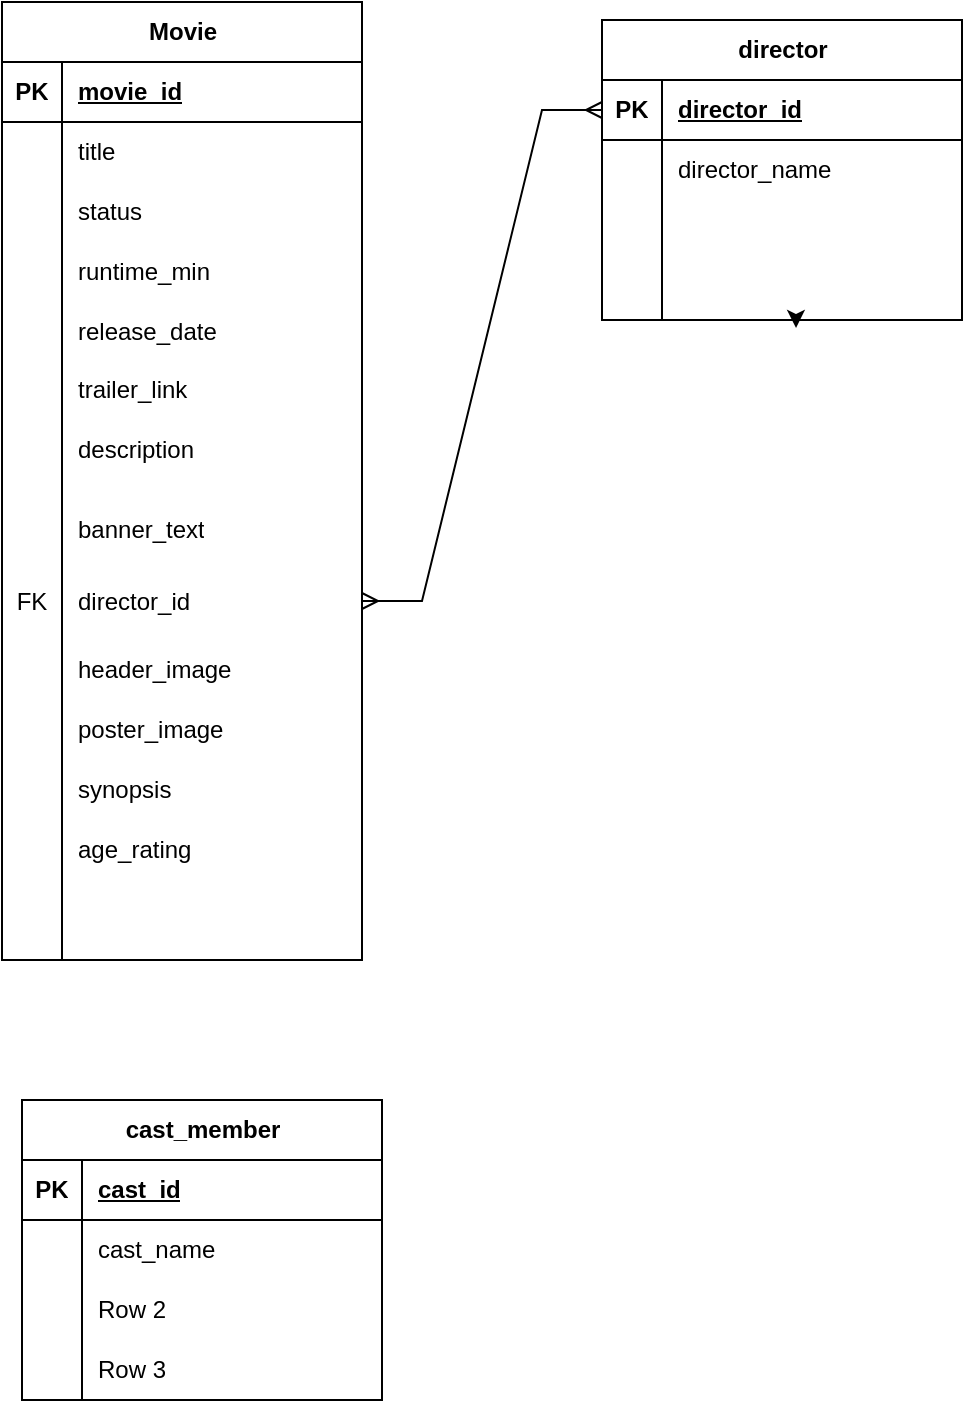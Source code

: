 <mxfile version="24.7.7">
  <diagram name="Page-1" id="3C6jvceDVrscI2OtyOyp">
    <mxGraphModel dx="695" dy="920" grid="1" gridSize="10" guides="1" tooltips="1" connect="1" arrows="1" fold="1" page="1" pageScale="1" pageWidth="827" pageHeight="1169" math="0" shadow="0">
      <root>
        <mxCell id="0" />
        <mxCell id="1" parent="0" />
        <mxCell id="c1Z_q0Zl1crVrE_Jpr1B-1" value="Movie" style="shape=table;startSize=30;container=1;collapsible=1;childLayout=tableLayout;fixedRows=1;rowLines=0;fontStyle=1;align=center;resizeLast=1;html=1;" vertex="1" parent="1">
          <mxGeometry x="80" y="141" width="180" height="479" as="geometry">
            <mxRectangle x="80" y="141" width="70" height="30" as="alternateBounds" />
          </mxGeometry>
        </mxCell>
        <mxCell id="c1Z_q0Zl1crVrE_Jpr1B-2" value="" style="shape=tableRow;horizontal=0;startSize=0;swimlaneHead=0;swimlaneBody=0;fillColor=none;collapsible=0;dropTarget=0;points=[[0,0.5],[1,0.5]];portConstraint=eastwest;top=0;left=0;right=0;bottom=1;" vertex="1" parent="c1Z_q0Zl1crVrE_Jpr1B-1">
          <mxGeometry y="30" width="180" height="30" as="geometry" />
        </mxCell>
        <mxCell id="c1Z_q0Zl1crVrE_Jpr1B-3" value="PK" style="shape=partialRectangle;connectable=0;fillColor=none;top=0;left=0;bottom=0;right=0;fontStyle=1;overflow=hidden;whiteSpace=wrap;html=1;" vertex="1" parent="c1Z_q0Zl1crVrE_Jpr1B-2">
          <mxGeometry width="30" height="30" as="geometry">
            <mxRectangle width="30" height="30" as="alternateBounds" />
          </mxGeometry>
        </mxCell>
        <mxCell id="c1Z_q0Zl1crVrE_Jpr1B-4" value="movie_id" style="shape=partialRectangle;connectable=0;fillColor=none;top=0;left=0;bottom=0;right=0;align=left;spacingLeft=6;fontStyle=5;overflow=hidden;whiteSpace=wrap;html=1;" vertex="1" parent="c1Z_q0Zl1crVrE_Jpr1B-2">
          <mxGeometry x="30" width="150" height="30" as="geometry">
            <mxRectangle width="150" height="30" as="alternateBounds" />
          </mxGeometry>
        </mxCell>
        <mxCell id="c1Z_q0Zl1crVrE_Jpr1B-5" value="" style="shape=tableRow;horizontal=0;startSize=0;swimlaneHead=0;swimlaneBody=0;fillColor=none;collapsible=0;dropTarget=0;points=[[0,0.5],[1,0.5]];portConstraint=eastwest;top=0;left=0;right=0;bottom=0;" vertex="1" parent="c1Z_q0Zl1crVrE_Jpr1B-1">
          <mxGeometry y="60" width="180" height="30" as="geometry" />
        </mxCell>
        <mxCell id="c1Z_q0Zl1crVrE_Jpr1B-6" value="" style="shape=partialRectangle;connectable=0;fillColor=none;top=0;left=0;bottom=0;right=0;editable=1;overflow=hidden;whiteSpace=wrap;html=1;" vertex="1" parent="c1Z_q0Zl1crVrE_Jpr1B-5">
          <mxGeometry width="30" height="30" as="geometry">
            <mxRectangle width="30" height="30" as="alternateBounds" />
          </mxGeometry>
        </mxCell>
        <mxCell id="c1Z_q0Zl1crVrE_Jpr1B-7" value="title" style="shape=partialRectangle;connectable=0;fillColor=none;top=0;left=0;bottom=0;right=0;align=left;spacingLeft=6;overflow=hidden;whiteSpace=wrap;html=1;" vertex="1" parent="c1Z_q0Zl1crVrE_Jpr1B-5">
          <mxGeometry x="30" width="150" height="30" as="geometry">
            <mxRectangle width="150" height="30" as="alternateBounds" />
          </mxGeometry>
        </mxCell>
        <mxCell id="c1Z_q0Zl1crVrE_Jpr1B-8" value="" style="shape=tableRow;horizontal=0;startSize=0;swimlaneHead=0;swimlaneBody=0;fillColor=none;collapsible=0;dropTarget=0;points=[[0,0.5],[1,0.5]];portConstraint=eastwest;top=0;left=0;right=0;bottom=0;" vertex="1" parent="c1Z_q0Zl1crVrE_Jpr1B-1">
          <mxGeometry y="90" width="180" height="30" as="geometry" />
        </mxCell>
        <mxCell id="c1Z_q0Zl1crVrE_Jpr1B-9" value="" style="shape=partialRectangle;connectable=0;fillColor=none;top=0;left=0;bottom=0;right=0;editable=1;overflow=hidden;whiteSpace=wrap;html=1;" vertex="1" parent="c1Z_q0Zl1crVrE_Jpr1B-8">
          <mxGeometry width="30" height="30" as="geometry">
            <mxRectangle width="30" height="30" as="alternateBounds" />
          </mxGeometry>
        </mxCell>
        <mxCell id="c1Z_q0Zl1crVrE_Jpr1B-10" value="status" style="shape=partialRectangle;connectable=0;fillColor=none;top=0;left=0;bottom=0;right=0;align=left;spacingLeft=6;overflow=hidden;whiteSpace=wrap;html=1;" vertex="1" parent="c1Z_q0Zl1crVrE_Jpr1B-8">
          <mxGeometry x="30" width="150" height="30" as="geometry">
            <mxRectangle width="150" height="30" as="alternateBounds" />
          </mxGeometry>
        </mxCell>
        <mxCell id="c1Z_q0Zl1crVrE_Jpr1B-11" value="" style="shape=tableRow;horizontal=0;startSize=0;swimlaneHead=0;swimlaneBody=0;fillColor=none;collapsible=0;dropTarget=0;points=[[0,0.5],[1,0.5]];portConstraint=eastwest;top=0;left=0;right=0;bottom=0;" vertex="1" parent="c1Z_q0Zl1crVrE_Jpr1B-1">
          <mxGeometry y="120" width="180" height="359" as="geometry" />
        </mxCell>
        <mxCell id="c1Z_q0Zl1crVrE_Jpr1B-12" value="FK" style="shape=partialRectangle;connectable=0;fillColor=none;top=0;left=0;bottom=0;right=0;editable=1;overflow=hidden;whiteSpace=wrap;html=1;" vertex="1" parent="c1Z_q0Zl1crVrE_Jpr1B-11">
          <mxGeometry width="30" height="359" as="geometry">
            <mxRectangle width="30" height="359" as="alternateBounds" />
          </mxGeometry>
        </mxCell>
        <mxCell id="c1Z_q0Zl1crVrE_Jpr1B-13" value="director_id" style="shape=partialRectangle;connectable=0;fillColor=none;top=0;left=0;bottom=0;right=0;align=left;spacingLeft=6;overflow=hidden;whiteSpace=wrap;html=1;" vertex="1" parent="c1Z_q0Zl1crVrE_Jpr1B-11">
          <mxGeometry x="30" width="150" height="359" as="geometry">
            <mxRectangle width="150" height="359" as="alternateBounds" />
          </mxGeometry>
        </mxCell>
        <mxCell id="c1Z_q0Zl1crVrE_Jpr1B-14" value="release_date" style="shape=partialRectangle;connectable=0;fillColor=none;top=0;left=0;bottom=0;right=0;align=left;spacingLeft=6;overflow=hidden;whiteSpace=wrap;html=1;" vertex="1" parent="1">
          <mxGeometry x="110" y="291" width="150" height="30" as="geometry">
            <mxRectangle width="150" height="30" as="alternateBounds" />
          </mxGeometry>
        </mxCell>
        <mxCell id="c1Z_q0Zl1crVrE_Jpr1B-15" value="runtime_min" style="shape=partialRectangle;connectable=0;fillColor=none;top=0;left=0;bottom=0;right=0;align=left;spacingLeft=6;overflow=hidden;whiteSpace=wrap;html=1;" vertex="1" parent="1">
          <mxGeometry x="110" y="260" width="150" height="31" as="geometry">
            <mxRectangle width="150" height="30" as="alternateBounds" />
          </mxGeometry>
        </mxCell>
        <mxCell id="c1Z_q0Zl1crVrE_Jpr1B-16" value="header_image" style="shape=partialRectangle;connectable=0;fillColor=none;top=0;left=0;bottom=0;right=0;align=left;spacingLeft=6;overflow=hidden;whiteSpace=wrap;html=1;" vertex="1" parent="1">
          <mxGeometry x="110" y="460" width="150" height="30" as="geometry">
            <mxRectangle width="150" height="30" as="alternateBounds" />
          </mxGeometry>
        </mxCell>
        <mxCell id="c1Z_q0Zl1crVrE_Jpr1B-17" value="description" style="shape=partialRectangle;connectable=0;fillColor=none;top=0;left=0;bottom=0;right=0;align=left;spacingLeft=6;overflow=hidden;whiteSpace=wrap;html=1;" vertex="1" parent="1">
          <mxGeometry x="110" y="350" width="150" height="30" as="geometry">
            <mxRectangle width="150" height="30" as="alternateBounds" />
          </mxGeometry>
        </mxCell>
        <mxCell id="c1Z_q0Zl1crVrE_Jpr1B-18" value="trailer_link" style="shape=partialRectangle;connectable=0;fillColor=none;top=0;left=0;bottom=0;right=0;align=left;spacingLeft=6;overflow=hidden;whiteSpace=wrap;html=1;" vertex="1" parent="1">
          <mxGeometry x="110" y="320" width="150" height="30" as="geometry">
            <mxRectangle width="150" height="30" as="alternateBounds" />
          </mxGeometry>
        </mxCell>
        <mxCell id="c1Z_q0Zl1crVrE_Jpr1B-19" value="banner_text" style="shape=partialRectangle;connectable=0;fillColor=none;top=0;left=0;bottom=0;right=0;align=left;spacingLeft=6;overflow=hidden;whiteSpace=wrap;html=1;" vertex="1" parent="1">
          <mxGeometry x="110" y="390" width="150" height="30" as="geometry">
            <mxRectangle width="150" height="30" as="alternateBounds" />
          </mxGeometry>
        </mxCell>
        <mxCell id="c1Z_q0Zl1crVrE_Jpr1B-20" value="poster_image" style="shape=partialRectangle;connectable=0;fillColor=none;top=0;left=0;bottom=0;right=0;align=left;spacingLeft=6;overflow=hidden;whiteSpace=wrap;html=1;" vertex="1" parent="1">
          <mxGeometry x="110" y="490" width="150" height="30" as="geometry">
            <mxRectangle width="150" height="30" as="alternateBounds" />
          </mxGeometry>
        </mxCell>
        <mxCell id="c1Z_q0Zl1crVrE_Jpr1B-21" value="synopsis" style="shape=partialRectangle;connectable=0;fillColor=none;top=0;left=0;bottom=0;right=0;align=left;spacingLeft=6;overflow=hidden;whiteSpace=wrap;html=1;" vertex="1" parent="1">
          <mxGeometry x="110" y="520" width="150" height="30" as="geometry">
            <mxRectangle width="150" height="30" as="alternateBounds" />
          </mxGeometry>
        </mxCell>
        <mxCell id="c1Z_q0Zl1crVrE_Jpr1B-22" value="director" style="shape=table;startSize=30;container=1;collapsible=1;childLayout=tableLayout;fixedRows=1;rowLines=0;fontStyle=1;align=center;resizeLast=1;html=1;" vertex="1" parent="1">
          <mxGeometry x="380" y="150" width="180" height="150" as="geometry" />
        </mxCell>
        <mxCell id="c1Z_q0Zl1crVrE_Jpr1B-23" value="" style="shape=tableRow;horizontal=0;startSize=0;swimlaneHead=0;swimlaneBody=0;fillColor=none;collapsible=0;dropTarget=0;points=[[0,0.5],[1,0.5]];portConstraint=eastwest;top=0;left=0;right=0;bottom=1;" vertex="1" parent="c1Z_q0Zl1crVrE_Jpr1B-22">
          <mxGeometry y="30" width="180" height="30" as="geometry" />
        </mxCell>
        <mxCell id="c1Z_q0Zl1crVrE_Jpr1B-24" value="PK" style="shape=partialRectangle;connectable=0;fillColor=none;top=0;left=0;bottom=0;right=0;fontStyle=1;overflow=hidden;whiteSpace=wrap;html=1;" vertex="1" parent="c1Z_q0Zl1crVrE_Jpr1B-23">
          <mxGeometry width="30" height="30" as="geometry">
            <mxRectangle width="30" height="30" as="alternateBounds" />
          </mxGeometry>
        </mxCell>
        <mxCell id="c1Z_q0Zl1crVrE_Jpr1B-25" value="director_id" style="shape=partialRectangle;connectable=0;fillColor=none;top=0;left=0;bottom=0;right=0;align=left;spacingLeft=6;fontStyle=5;overflow=hidden;whiteSpace=wrap;html=1;" vertex="1" parent="c1Z_q0Zl1crVrE_Jpr1B-23">
          <mxGeometry x="30" width="150" height="30" as="geometry">
            <mxRectangle width="150" height="30" as="alternateBounds" />
          </mxGeometry>
        </mxCell>
        <mxCell id="c1Z_q0Zl1crVrE_Jpr1B-26" value="" style="shape=tableRow;horizontal=0;startSize=0;swimlaneHead=0;swimlaneBody=0;fillColor=none;collapsible=0;dropTarget=0;points=[[0,0.5],[1,0.5]];portConstraint=eastwest;top=0;left=0;right=0;bottom=0;" vertex="1" parent="c1Z_q0Zl1crVrE_Jpr1B-22">
          <mxGeometry y="60" width="180" height="30" as="geometry" />
        </mxCell>
        <mxCell id="c1Z_q0Zl1crVrE_Jpr1B-27" value="" style="shape=partialRectangle;connectable=0;fillColor=none;top=0;left=0;bottom=0;right=0;editable=1;overflow=hidden;whiteSpace=wrap;html=1;" vertex="1" parent="c1Z_q0Zl1crVrE_Jpr1B-26">
          <mxGeometry width="30" height="30" as="geometry">
            <mxRectangle width="30" height="30" as="alternateBounds" />
          </mxGeometry>
        </mxCell>
        <mxCell id="c1Z_q0Zl1crVrE_Jpr1B-28" value="director_name" style="shape=partialRectangle;connectable=0;fillColor=none;top=0;left=0;bottom=0;right=0;align=left;spacingLeft=6;overflow=hidden;whiteSpace=wrap;html=1;" vertex="1" parent="c1Z_q0Zl1crVrE_Jpr1B-26">
          <mxGeometry x="30" width="150" height="30" as="geometry">
            <mxRectangle width="150" height="30" as="alternateBounds" />
          </mxGeometry>
        </mxCell>
        <mxCell id="c1Z_q0Zl1crVrE_Jpr1B-29" value="" style="shape=tableRow;horizontal=0;startSize=0;swimlaneHead=0;swimlaneBody=0;fillColor=none;collapsible=0;dropTarget=0;points=[[0,0.5],[1,0.5]];portConstraint=eastwest;top=0;left=0;right=0;bottom=0;" vertex="1" parent="c1Z_q0Zl1crVrE_Jpr1B-22">
          <mxGeometry y="90" width="180" height="30" as="geometry" />
        </mxCell>
        <mxCell id="c1Z_q0Zl1crVrE_Jpr1B-30" value="" style="shape=partialRectangle;connectable=0;fillColor=none;top=0;left=0;bottom=0;right=0;editable=1;overflow=hidden;whiteSpace=wrap;html=1;" vertex="1" parent="c1Z_q0Zl1crVrE_Jpr1B-29">
          <mxGeometry width="30" height="30" as="geometry">
            <mxRectangle width="30" height="30" as="alternateBounds" />
          </mxGeometry>
        </mxCell>
        <mxCell id="c1Z_q0Zl1crVrE_Jpr1B-31" value="" style="shape=partialRectangle;connectable=0;fillColor=none;top=0;left=0;bottom=0;right=0;align=left;spacingLeft=6;overflow=hidden;whiteSpace=wrap;html=1;" vertex="1" parent="c1Z_q0Zl1crVrE_Jpr1B-29">
          <mxGeometry x="30" width="150" height="30" as="geometry">
            <mxRectangle width="150" height="30" as="alternateBounds" />
          </mxGeometry>
        </mxCell>
        <mxCell id="c1Z_q0Zl1crVrE_Jpr1B-32" value="" style="shape=tableRow;horizontal=0;startSize=0;swimlaneHead=0;swimlaneBody=0;fillColor=none;collapsible=0;dropTarget=0;points=[[0,0.5],[1,0.5]];portConstraint=eastwest;top=0;left=0;right=0;bottom=0;" vertex="1" parent="c1Z_q0Zl1crVrE_Jpr1B-22">
          <mxGeometry y="120" width="180" height="30" as="geometry" />
        </mxCell>
        <mxCell id="c1Z_q0Zl1crVrE_Jpr1B-33" value="" style="shape=partialRectangle;connectable=0;fillColor=none;top=0;left=0;bottom=0;right=0;editable=1;overflow=hidden;whiteSpace=wrap;html=1;" vertex="1" parent="c1Z_q0Zl1crVrE_Jpr1B-32">
          <mxGeometry width="30" height="30" as="geometry">
            <mxRectangle width="30" height="30" as="alternateBounds" />
          </mxGeometry>
        </mxCell>
        <mxCell id="c1Z_q0Zl1crVrE_Jpr1B-34" value="" style="shape=partialRectangle;connectable=0;fillColor=none;top=0;left=0;bottom=0;right=0;align=left;spacingLeft=6;overflow=hidden;whiteSpace=wrap;html=1;" vertex="1" parent="c1Z_q0Zl1crVrE_Jpr1B-32">
          <mxGeometry x="30" width="150" height="30" as="geometry">
            <mxRectangle width="150" height="30" as="alternateBounds" />
          </mxGeometry>
        </mxCell>
        <mxCell id="c1Z_q0Zl1crVrE_Jpr1B-37" style="edgeStyle=orthogonalEdgeStyle;rounded=0;orthogonalLoop=1;jettySize=auto;html=1;exitX=0.5;exitY=1;exitDx=0;exitDy=0;entryX=0.539;entryY=1.133;entryDx=0;entryDy=0;entryPerimeter=0;" edge="1" parent="c1Z_q0Zl1crVrE_Jpr1B-22" source="c1Z_q0Zl1crVrE_Jpr1B-22" target="c1Z_q0Zl1crVrE_Jpr1B-32">
          <mxGeometry relative="1" as="geometry" />
        </mxCell>
        <mxCell id="c1Z_q0Zl1crVrE_Jpr1B-36" value="age_rating" style="shape=partialRectangle;connectable=0;fillColor=none;top=0;left=0;bottom=0;right=0;align=left;spacingLeft=6;overflow=hidden;whiteSpace=wrap;html=1;" vertex="1" parent="1">
          <mxGeometry x="110" y="550" width="150" height="30" as="geometry">
            <mxRectangle width="150" height="30" as="alternateBounds" />
          </mxGeometry>
        </mxCell>
        <mxCell id="c1Z_q0Zl1crVrE_Jpr1B-38" value="" style="edgeStyle=entityRelationEdgeStyle;fontSize=12;html=1;endArrow=ERmany;startArrow=ERmany;rounded=0;exitX=1;exitY=0.5;exitDx=0;exitDy=0;entryX=0;entryY=0.5;entryDx=0;entryDy=0;" edge="1" parent="1" source="c1Z_q0Zl1crVrE_Jpr1B-11" target="c1Z_q0Zl1crVrE_Jpr1B-23">
          <mxGeometry width="100" height="100" relative="1" as="geometry">
            <mxPoint x="280" y="290" as="sourcePoint" />
            <mxPoint x="380" y="190" as="targetPoint" />
          </mxGeometry>
        </mxCell>
        <mxCell id="c1Z_q0Zl1crVrE_Jpr1B-39" value="cast_member" style="shape=table;startSize=30;container=1;collapsible=1;childLayout=tableLayout;fixedRows=1;rowLines=0;fontStyle=1;align=center;resizeLast=1;html=1;" vertex="1" parent="1">
          <mxGeometry x="90" y="690" width="180" height="150" as="geometry" />
        </mxCell>
        <mxCell id="c1Z_q0Zl1crVrE_Jpr1B-40" value="" style="shape=tableRow;horizontal=0;startSize=0;swimlaneHead=0;swimlaneBody=0;fillColor=none;collapsible=0;dropTarget=0;points=[[0,0.5],[1,0.5]];portConstraint=eastwest;top=0;left=0;right=0;bottom=1;" vertex="1" parent="c1Z_q0Zl1crVrE_Jpr1B-39">
          <mxGeometry y="30" width="180" height="30" as="geometry" />
        </mxCell>
        <mxCell id="c1Z_q0Zl1crVrE_Jpr1B-41" value="PK" style="shape=partialRectangle;connectable=0;fillColor=none;top=0;left=0;bottom=0;right=0;fontStyle=1;overflow=hidden;whiteSpace=wrap;html=1;" vertex="1" parent="c1Z_q0Zl1crVrE_Jpr1B-40">
          <mxGeometry width="30" height="30" as="geometry">
            <mxRectangle width="30" height="30" as="alternateBounds" />
          </mxGeometry>
        </mxCell>
        <mxCell id="c1Z_q0Zl1crVrE_Jpr1B-42" value="cast_id" style="shape=partialRectangle;connectable=0;fillColor=none;top=0;left=0;bottom=0;right=0;align=left;spacingLeft=6;fontStyle=5;overflow=hidden;whiteSpace=wrap;html=1;" vertex="1" parent="c1Z_q0Zl1crVrE_Jpr1B-40">
          <mxGeometry x="30" width="150" height="30" as="geometry">
            <mxRectangle width="150" height="30" as="alternateBounds" />
          </mxGeometry>
        </mxCell>
        <mxCell id="c1Z_q0Zl1crVrE_Jpr1B-43" value="" style="shape=tableRow;horizontal=0;startSize=0;swimlaneHead=0;swimlaneBody=0;fillColor=none;collapsible=0;dropTarget=0;points=[[0,0.5],[1,0.5]];portConstraint=eastwest;top=0;left=0;right=0;bottom=0;" vertex="1" parent="c1Z_q0Zl1crVrE_Jpr1B-39">
          <mxGeometry y="60" width="180" height="30" as="geometry" />
        </mxCell>
        <mxCell id="c1Z_q0Zl1crVrE_Jpr1B-44" value="" style="shape=partialRectangle;connectable=0;fillColor=none;top=0;left=0;bottom=0;right=0;editable=1;overflow=hidden;whiteSpace=wrap;html=1;" vertex="1" parent="c1Z_q0Zl1crVrE_Jpr1B-43">
          <mxGeometry width="30" height="30" as="geometry">
            <mxRectangle width="30" height="30" as="alternateBounds" />
          </mxGeometry>
        </mxCell>
        <mxCell id="c1Z_q0Zl1crVrE_Jpr1B-45" value="cast_name" style="shape=partialRectangle;connectable=0;fillColor=none;top=0;left=0;bottom=0;right=0;align=left;spacingLeft=6;overflow=hidden;whiteSpace=wrap;html=1;" vertex="1" parent="c1Z_q0Zl1crVrE_Jpr1B-43">
          <mxGeometry x="30" width="150" height="30" as="geometry">
            <mxRectangle width="150" height="30" as="alternateBounds" />
          </mxGeometry>
        </mxCell>
        <mxCell id="c1Z_q0Zl1crVrE_Jpr1B-46" value="" style="shape=tableRow;horizontal=0;startSize=0;swimlaneHead=0;swimlaneBody=0;fillColor=none;collapsible=0;dropTarget=0;points=[[0,0.5],[1,0.5]];portConstraint=eastwest;top=0;left=0;right=0;bottom=0;" vertex="1" parent="c1Z_q0Zl1crVrE_Jpr1B-39">
          <mxGeometry y="90" width="180" height="30" as="geometry" />
        </mxCell>
        <mxCell id="c1Z_q0Zl1crVrE_Jpr1B-47" value="" style="shape=partialRectangle;connectable=0;fillColor=none;top=0;left=0;bottom=0;right=0;editable=1;overflow=hidden;whiteSpace=wrap;html=1;" vertex="1" parent="c1Z_q0Zl1crVrE_Jpr1B-46">
          <mxGeometry width="30" height="30" as="geometry">
            <mxRectangle width="30" height="30" as="alternateBounds" />
          </mxGeometry>
        </mxCell>
        <mxCell id="c1Z_q0Zl1crVrE_Jpr1B-48" value="Row 2" style="shape=partialRectangle;connectable=0;fillColor=none;top=0;left=0;bottom=0;right=0;align=left;spacingLeft=6;overflow=hidden;whiteSpace=wrap;html=1;" vertex="1" parent="c1Z_q0Zl1crVrE_Jpr1B-46">
          <mxGeometry x="30" width="150" height="30" as="geometry">
            <mxRectangle width="150" height="30" as="alternateBounds" />
          </mxGeometry>
        </mxCell>
        <mxCell id="c1Z_q0Zl1crVrE_Jpr1B-49" value="" style="shape=tableRow;horizontal=0;startSize=0;swimlaneHead=0;swimlaneBody=0;fillColor=none;collapsible=0;dropTarget=0;points=[[0,0.5],[1,0.5]];portConstraint=eastwest;top=0;left=0;right=0;bottom=0;" vertex="1" parent="c1Z_q0Zl1crVrE_Jpr1B-39">
          <mxGeometry y="120" width="180" height="30" as="geometry" />
        </mxCell>
        <mxCell id="c1Z_q0Zl1crVrE_Jpr1B-50" value="" style="shape=partialRectangle;connectable=0;fillColor=none;top=0;left=0;bottom=0;right=0;editable=1;overflow=hidden;whiteSpace=wrap;html=1;" vertex="1" parent="c1Z_q0Zl1crVrE_Jpr1B-49">
          <mxGeometry width="30" height="30" as="geometry">
            <mxRectangle width="30" height="30" as="alternateBounds" />
          </mxGeometry>
        </mxCell>
        <mxCell id="c1Z_q0Zl1crVrE_Jpr1B-51" value="Row 3" style="shape=partialRectangle;connectable=0;fillColor=none;top=0;left=0;bottom=0;right=0;align=left;spacingLeft=6;overflow=hidden;whiteSpace=wrap;html=1;" vertex="1" parent="c1Z_q0Zl1crVrE_Jpr1B-49">
          <mxGeometry x="30" width="150" height="30" as="geometry">
            <mxRectangle width="150" height="30" as="alternateBounds" />
          </mxGeometry>
        </mxCell>
      </root>
    </mxGraphModel>
  </diagram>
</mxfile>
